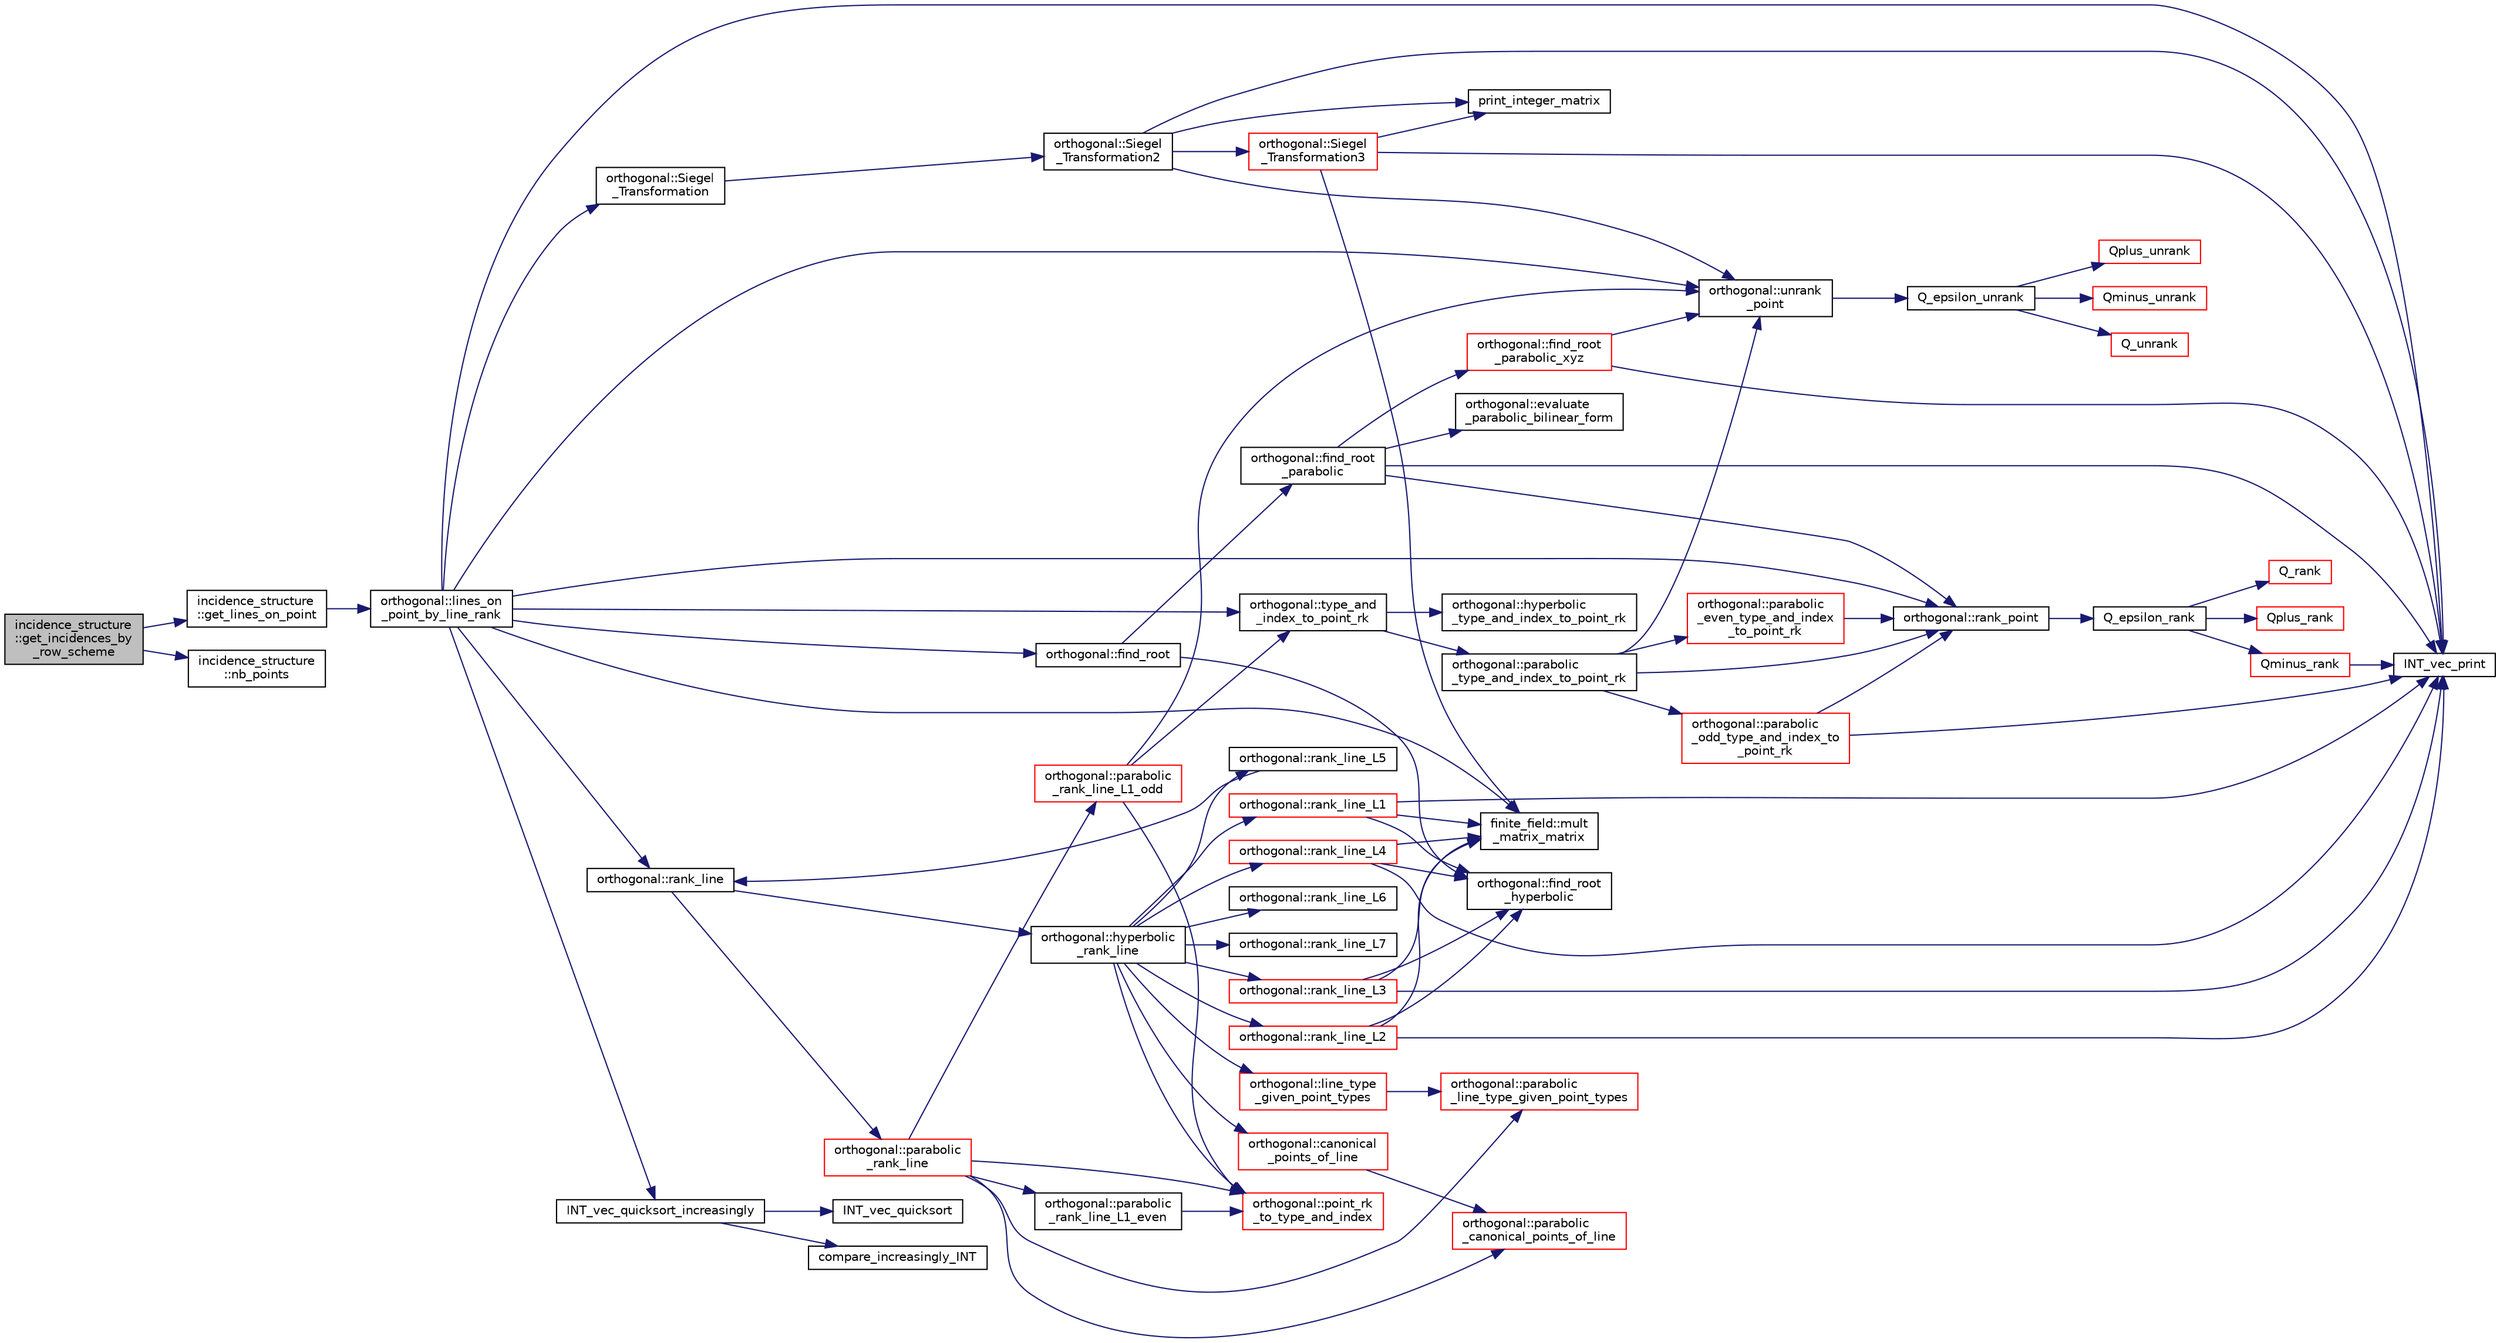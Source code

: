 digraph "incidence_structure::get_incidences_by_row_scheme"
{
  edge [fontname="Helvetica",fontsize="10",labelfontname="Helvetica",labelfontsize="10"];
  node [fontname="Helvetica",fontsize="10",shape=record];
  rankdir="LR";
  Node3803 [label="incidence_structure\l::get_incidences_by\l_row_scheme",height=0.2,width=0.4,color="black", fillcolor="grey75", style="filled", fontcolor="black"];
  Node3803 -> Node3804 [color="midnightblue",fontsize="10",style="solid",fontname="Helvetica"];
  Node3804 [label="incidence_structure\l::get_lines_on_point",height=0.2,width=0.4,color="black", fillcolor="white", style="filled",URL="$da/d8a/classincidence__structure.html#a09148fd9478525b4a65c8e44833d1861"];
  Node3804 -> Node3805 [color="midnightblue",fontsize="10",style="solid",fontname="Helvetica"];
  Node3805 [label="orthogonal::lines_on\l_point_by_line_rank",height=0.2,width=0.4,color="black", fillcolor="white", style="filled",URL="$d7/daa/classorthogonal.html#adc21874b6da3cd3585c704994fb538aa"];
  Node3805 -> Node3806 [color="midnightblue",fontsize="10",style="solid",fontname="Helvetica"];
  Node3806 [label="orthogonal::type_and\l_index_to_point_rk",height=0.2,width=0.4,color="black", fillcolor="white", style="filled",URL="$d7/daa/classorthogonal.html#a319ef460cdfe3247d336c3fb482901eb"];
  Node3806 -> Node3807 [color="midnightblue",fontsize="10",style="solid",fontname="Helvetica"];
  Node3807 [label="orthogonal::hyperbolic\l_type_and_index_to_point_rk",height=0.2,width=0.4,color="black", fillcolor="white", style="filled",URL="$d7/daa/classorthogonal.html#af31cd843ff2e6eb4fe1ba9c49e62d1b8"];
  Node3806 -> Node3808 [color="midnightblue",fontsize="10",style="solid",fontname="Helvetica"];
  Node3808 [label="orthogonal::parabolic\l_type_and_index_to_point_rk",height=0.2,width=0.4,color="black", fillcolor="white", style="filled",URL="$d7/daa/classorthogonal.html#a67c316cf01b382762e6ac372f522d106"];
  Node3808 -> Node3809 [color="midnightblue",fontsize="10",style="solid",fontname="Helvetica"];
  Node3809 [label="orthogonal::unrank\l_point",height=0.2,width=0.4,color="black", fillcolor="white", style="filled",URL="$d7/daa/classorthogonal.html#ab655117100f7c66c19817b84ac5ac0a0"];
  Node3809 -> Node3810 [color="midnightblue",fontsize="10",style="solid",fontname="Helvetica"];
  Node3810 [label="Q_epsilon_unrank",height=0.2,width=0.4,color="black", fillcolor="white", style="filled",URL="$d4/d67/geometry_8h.html#af162c4d30d4a6528299e37551c353e7b"];
  Node3810 -> Node3811 [color="midnightblue",fontsize="10",style="solid",fontname="Helvetica"];
  Node3811 [label="Q_unrank",height=0.2,width=0.4,color="red", fillcolor="white", style="filled",URL="$db/da0/lib_2foundations_2geometry_2orthogonal__points_8_c.html#a6d02923d5b54ef796934e753e6f5b65b"];
  Node3810 -> Node3829 [color="midnightblue",fontsize="10",style="solid",fontname="Helvetica"];
  Node3829 [label="Qplus_unrank",height=0.2,width=0.4,color="red", fillcolor="white", style="filled",URL="$db/da0/lib_2foundations_2geometry_2orthogonal__points_8_c.html#ad50512edd586919700e033744b4a03c8"];
  Node3810 -> Node3830 [color="midnightblue",fontsize="10",style="solid",fontname="Helvetica"];
  Node3830 [label="Qminus_unrank",height=0.2,width=0.4,color="red", fillcolor="white", style="filled",URL="$db/da0/lib_2foundations_2geometry_2orthogonal__points_8_c.html#ac2dd18f435ab479095b836a483c12c7d"];
  Node3808 -> Node3831 [color="midnightblue",fontsize="10",style="solid",fontname="Helvetica"];
  Node3831 [label="orthogonal::rank_point",height=0.2,width=0.4,color="black", fillcolor="white", style="filled",URL="$d7/daa/classorthogonal.html#adb4f1528590a804b3c011a68c9ebf655"];
  Node3831 -> Node3832 [color="midnightblue",fontsize="10",style="solid",fontname="Helvetica"];
  Node3832 [label="Q_epsilon_rank",height=0.2,width=0.4,color="black", fillcolor="white", style="filled",URL="$d4/d67/geometry_8h.html#a0949e1151174e2988aa697cb31942e97"];
  Node3832 -> Node3833 [color="midnightblue",fontsize="10",style="solid",fontname="Helvetica"];
  Node3833 [label="Q_rank",height=0.2,width=0.4,color="red", fillcolor="white", style="filled",URL="$db/da0/lib_2foundations_2geometry_2orthogonal__points_8_c.html#ad2671f4db3224df1e22494b9d946375e"];
  Node3832 -> Node3849 [color="midnightblue",fontsize="10",style="solid",fontname="Helvetica"];
  Node3849 [label="Qplus_rank",height=0.2,width=0.4,color="red", fillcolor="white", style="filled",URL="$db/da0/lib_2foundations_2geometry_2orthogonal__points_8_c.html#aaa1be357d007a845ce2866169d63afb7"];
  Node3832 -> Node3850 [color="midnightblue",fontsize="10",style="solid",fontname="Helvetica"];
  Node3850 [label="Qminus_rank",height=0.2,width=0.4,color="red", fillcolor="white", style="filled",URL="$db/da0/lib_2foundations_2geometry_2orthogonal__points_8_c.html#aec3e3dad3c2c12fa081edab0af2cb91a"];
  Node3850 -> Node3839 [color="midnightblue",fontsize="10",style="solid",fontname="Helvetica"];
  Node3839 [label="INT_vec_print",height=0.2,width=0.4,color="black", fillcolor="white", style="filled",URL="$df/dbf/sajeeb_8_c.html#a79a5901af0b47dd0d694109543c027fe"];
  Node3808 -> Node3852 [color="midnightblue",fontsize="10",style="solid",fontname="Helvetica"];
  Node3852 [label="orthogonal::parabolic\l_even_type_and_index\l_to_point_rk",height=0.2,width=0.4,color="red", fillcolor="white", style="filled",URL="$d7/daa/classorthogonal.html#af43894039e8c5a8039f52b93dfa3ff77"];
  Node3852 -> Node3831 [color="midnightblue",fontsize="10",style="solid",fontname="Helvetica"];
  Node3808 -> Node3865 [color="midnightblue",fontsize="10",style="solid",fontname="Helvetica"];
  Node3865 [label="orthogonal::parabolic\l_odd_type_and_index_to\l_point_rk",height=0.2,width=0.4,color="red", fillcolor="white", style="filled",URL="$d7/daa/classorthogonal.html#aac70113614b52601e38b3ce8cbffbc9a"];
  Node3865 -> Node3839 [color="midnightblue",fontsize="10",style="solid",fontname="Helvetica"];
  Node3865 -> Node3831 [color="midnightblue",fontsize="10",style="solid",fontname="Helvetica"];
  Node3805 -> Node3809 [color="midnightblue",fontsize="10",style="solid",fontname="Helvetica"];
  Node3805 -> Node3869 [color="midnightblue",fontsize="10",style="solid",fontname="Helvetica"];
  Node3869 [label="orthogonal::find_root",height=0.2,width=0.4,color="black", fillcolor="white", style="filled",URL="$d7/daa/classorthogonal.html#a7cad6e763a1f49ab5e372a26f5cdf247"];
  Node3869 -> Node3870 [color="midnightblue",fontsize="10",style="solid",fontname="Helvetica"];
  Node3870 [label="orthogonal::find_root\l_hyperbolic",height=0.2,width=0.4,color="black", fillcolor="white", style="filled",URL="$d7/daa/classorthogonal.html#a4cb66d7aec283cd032a99cb9b2b9992d"];
  Node3869 -> Node3871 [color="midnightblue",fontsize="10",style="solid",fontname="Helvetica"];
  Node3871 [label="orthogonal::find_root\l_parabolic",height=0.2,width=0.4,color="black", fillcolor="white", style="filled",URL="$d7/daa/classorthogonal.html#a2e4453bb31692707f8a9e8b660b2e136"];
  Node3871 -> Node3872 [color="midnightblue",fontsize="10",style="solid",fontname="Helvetica"];
  Node3872 [label="orthogonal::find_root\l_parabolic_xyz",height=0.2,width=0.4,color="red", fillcolor="white", style="filled",URL="$d7/daa/classorthogonal.html#a17dba83065c664a7d174c4693e87493b"];
  Node3872 -> Node3809 [color="midnightblue",fontsize="10",style="solid",fontname="Helvetica"];
  Node3872 -> Node3839 [color="midnightblue",fontsize="10",style="solid",fontname="Helvetica"];
  Node3871 -> Node3839 [color="midnightblue",fontsize="10",style="solid",fontname="Helvetica"];
  Node3871 -> Node3873 [color="midnightblue",fontsize="10",style="solid",fontname="Helvetica"];
  Node3873 [label="orthogonal::evaluate\l_parabolic_bilinear_form",height=0.2,width=0.4,color="black", fillcolor="white", style="filled",URL="$d7/daa/classorthogonal.html#a8ee79da4c853cd384a0028cbebbbe0ee"];
  Node3871 -> Node3831 [color="midnightblue",fontsize="10",style="solid",fontname="Helvetica"];
  Node3805 -> Node3874 [color="midnightblue",fontsize="10",style="solid",fontname="Helvetica"];
  Node3874 [label="orthogonal::Siegel\l_Transformation",height=0.2,width=0.4,color="black", fillcolor="white", style="filled",URL="$d7/daa/classorthogonal.html#a27258e68c99323ac8de66fedbe565a3d"];
  Node3874 -> Node3875 [color="midnightblue",fontsize="10",style="solid",fontname="Helvetica"];
  Node3875 [label="orthogonal::Siegel\l_Transformation2",height=0.2,width=0.4,color="black", fillcolor="white", style="filled",URL="$d7/daa/classorthogonal.html#aaf1945ebd71495f1b362e5091d4b30ec"];
  Node3875 -> Node3809 [color="midnightblue",fontsize="10",style="solid",fontname="Helvetica"];
  Node3875 -> Node3839 [color="midnightblue",fontsize="10",style="solid",fontname="Helvetica"];
  Node3875 -> Node3876 [color="midnightblue",fontsize="10",style="solid",fontname="Helvetica"];
  Node3876 [label="orthogonal::Siegel\l_Transformation3",height=0.2,width=0.4,color="red", fillcolor="white", style="filled",URL="$d7/daa/classorthogonal.html#ac9129abf3f825e8c7d5591d1ba116ac7"];
  Node3876 -> Node3839 [color="midnightblue",fontsize="10",style="solid",fontname="Helvetica"];
  Node3876 -> Node3881 [color="midnightblue",fontsize="10",style="solid",fontname="Helvetica"];
  Node3881 [label="print_integer_matrix",height=0.2,width=0.4,color="black", fillcolor="white", style="filled",URL="$d5/db4/io__and__os_8h.html#ab4d187a9b89a64102b971201b789b653"];
  Node3876 -> Node3883 [color="midnightblue",fontsize="10",style="solid",fontname="Helvetica"];
  Node3883 [label="finite_field::mult\l_matrix_matrix",height=0.2,width=0.4,color="black", fillcolor="white", style="filled",URL="$df/d5a/classfinite__field.html#a5e28706b815838d0ec34de1fa74bc3c4"];
  Node3875 -> Node3881 [color="midnightblue",fontsize="10",style="solid",fontname="Helvetica"];
  Node3805 -> Node3883 [color="midnightblue",fontsize="10",style="solid",fontname="Helvetica"];
  Node3805 -> Node3831 [color="midnightblue",fontsize="10",style="solid",fontname="Helvetica"];
  Node3805 -> Node3897 [color="midnightblue",fontsize="10",style="solid",fontname="Helvetica"];
  Node3897 [label="orthogonal::rank_line",height=0.2,width=0.4,color="black", fillcolor="white", style="filled",URL="$d7/daa/classorthogonal.html#a5e1b5a3eb76840f425e71f25dabcd470"];
  Node3897 -> Node3898 [color="midnightblue",fontsize="10",style="solid",fontname="Helvetica"];
  Node3898 [label="orthogonal::hyperbolic\l_rank_line",height=0.2,width=0.4,color="black", fillcolor="white", style="filled",URL="$d7/daa/classorthogonal.html#a2810f9a6851f445b03fdbfe2a888e9f5"];
  Node3898 -> Node3899 [color="midnightblue",fontsize="10",style="solid",fontname="Helvetica"];
  Node3899 [label="orthogonal::point_rk\l_to_type_and_index",height=0.2,width=0.4,color="red", fillcolor="white", style="filled",URL="$d7/daa/classorthogonal.html#a5419c9c6b60c81e6e66f3606e7ad1815"];
  Node3898 -> Node3912 [color="midnightblue",fontsize="10",style="solid",fontname="Helvetica"];
  Node3912 [label="orthogonal::line_type\l_given_point_types",height=0.2,width=0.4,color="red", fillcolor="white", style="filled",URL="$d7/daa/classorthogonal.html#abffd6b3e0d545fbe7799a2e2c1038aba"];
  Node3912 -> Node3920 [color="midnightblue",fontsize="10",style="solid",fontname="Helvetica"];
  Node3920 [label="orthogonal::parabolic\l_line_type_given_point_types",height=0.2,width=0.4,color="red", fillcolor="white", style="filled",URL="$d7/daa/classorthogonal.html#af1894e9b4951ea3b58fafaec8e1314d4"];
  Node3898 -> Node3929 [color="midnightblue",fontsize="10",style="solid",fontname="Helvetica"];
  Node3929 [label="orthogonal::canonical\l_points_of_line",height=0.2,width=0.4,color="red", fillcolor="white", style="filled",URL="$d7/daa/classorthogonal.html#a561d7c5426dcdb221a961ab2f0d89ae4"];
  Node3929 -> Node3938 [color="midnightblue",fontsize="10",style="solid",fontname="Helvetica"];
  Node3938 [label="orthogonal::parabolic\l_canonical_points_of_line",height=0.2,width=0.4,color="red", fillcolor="white", style="filled",URL="$d7/daa/classorthogonal.html#a7f1b4034dcfc0c22f06242b179466594"];
  Node3898 -> Node3944 [color="midnightblue",fontsize="10",style="solid",fontname="Helvetica"];
  Node3944 [label="orthogonal::rank_line_L1",height=0.2,width=0.4,color="red", fillcolor="white", style="filled",URL="$d7/daa/classorthogonal.html#a2d89d504dee5256f035591c1cb64e129"];
  Node3944 -> Node3839 [color="midnightblue",fontsize="10",style="solid",fontname="Helvetica"];
  Node3944 -> Node3870 [color="midnightblue",fontsize="10",style="solid",fontname="Helvetica"];
  Node3944 -> Node3883 [color="midnightblue",fontsize="10",style="solid",fontname="Helvetica"];
  Node3898 -> Node3946 [color="midnightblue",fontsize="10",style="solid",fontname="Helvetica"];
  Node3946 [label="orthogonal::rank_line_L2",height=0.2,width=0.4,color="red", fillcolor="white", style="filled",URL="$d7/daa/classorthogonal.html#abd9adb280933c973c9288e2764f72256"];
  Node3946 -> Node3839 [color="midnightblue",fontsize="10",style="solid",fontname="Helvetica"];
  Node3946 -> Node3870 [color="midnightblue",fontsize="10",style="solid",fontname="Helvetica"];
  Node3946 -> Node3883 [color="midnightblue",fontsize="10",style="solid",fontname="Helvetica"];
  Node3898 -> Node3947 [color="midnightblue",fontsize="10",style="solid",fontname="Helvetica"];
  Node3947 [label="orthogonal::rank_line_L3",height=0.2,width=0.4,color="red", fillcolor="white", style="filled",URL="$d7/daa/classorthogonal.html#a45ebd133d98a13f8c10e1ff0310874a9"];
  Node3947 -> Node3839 [color="midnightblue",fontsize="10",style="solid",fontname="Helvetica"];
  Node3947 -> Node3870 [color="midnightblue",fontsize="10",style="solid",fontname="Helvetica"];
  Node3947 -> Node3883 [color="midnightblue",fontsize="10",style="solid",fontname="Helvetica"];
  Node3898 -> Node3948 [color="midnightblue",fontsize="10",style="solid",fontname="Helvetica"];
  Node3948 [label="orthogonal::rank_line_L4",height=0.2,width=0.4,color="red", fillcolor="white", style="filled",URL="$d7/daa/classorthogonal.html#a80dc34bc12588a8b6e70cf00cd9558a6"];
  Node3948 -> Node3839 [color="midnightblue",fontsize="10",style="solid",fontname="Helvetica"];
  Node3948 -> Node3870 [color="midnightblue",fontsize="10",style="solid",fontname="Helvetica"];
  Node3948 -> Node3883 [color="midnightblue",fontsize="10",style="solid",fontname="Helvetica"];
  Node3898 -> Node3949 [color="midnightblue",fontsize="10",style="solid",fontname="Helvetica"];
  Node3949 [label="orthogonal::rank_line_L5",height=0.2,width=0.4,color="black", fillcolor="white", style="filled",URL="$d7/daa/classorthogonal.html#a80bcc065004ef76b70cef437fff6f54c"];
  Node3949 -> Node3897 [color="midnightblue",fontsize="10",style="solid",fontname="Helvetica"];
  Node3898 -> Node3950 [color="midnightblue",fontsize="10",style="solid",fontname="Helvetica"];
  Node3950 [label="orthogonal::rank_line_L6",height=0.2,width=0.4,color="black", fillcolor="white", style="filled",URL="$d7/daa/classorthogonal.html#aa32bfc8e78ece724ecbc703e94288a14"];
  Node3898 -> Node3951 [color="midnightblue",fontsize="10",style="solid",fontname="Helvetica"];
  Node3951 [label="orthogonal::rank_line_L7",height=0.2,width=0.4,color="black", fillcolor="white", style="filled",URL="$d7/daa/classorthogonal.html#aea60e6f3746fe39f8d321bc51f67fa3e"];
  Node3897 -> Node3952 [color="midnightblue",fontsize="10",style="solid",fontname="Helvetica"];
  Node3952 [label="orthogonal::parabolic\l_rank_line",height=0.2,width=0.4,color="red", fillcolor="white", style="filled",URL="$d7/daa/classorthogonal.html#a7df334ceca90bc5b90c56354dbaf45c9"];
  Node3952 -> Node3899 [color="midnightblue",fontsize="10",style="solid",fontname="Helvetica"];
  Node3952 -> Node3920 [color="midnightblue",fontsize="10",style="solid",fontname="Helvetica"];
  Node3952 -> Node3938 [color="midnightblue",fontsize="10",style="solid",fontname="Helvetica"];
  Node3952 -> Node3953 [color="midnightblue",fontsize="10",style="solid",fontname="Helvetica"];
  Node3953 [label="orthogonal::parabolic\l_rank_line_L1_even",height=0.2,width=0.4,color="black", fillcolor="white", style="filled",URL="$d7/daa/classorthogonal.html#a7f055ba3f318499430444e583ed03ee3"];
  Node3953 -> Node3899 [color="midnightblue",fontsize="10",style="solid",fontname="Helvetica"];
  Node3952 -> Node3954 [color="midnightblue",fontsize="10",style="solid",fontname="Helvetica"];
  Node3954 [label="orthogonal::parabolic\l_rank_line_L1_odd",height=0.2,width=0.4,color="red", fillcolor="white", style="filled",URL="$d7/daa/classorthogonal.html#aab93abadf848b0a5d72b367f155cd7e4"];
  Node3954 -> Node3806 [color="midnightblue",fontsize="10",style="solid",fontname="Helvetica"];
  Node3954 -> Node3899 [color="midnightblue",fontsize="10",style="solid",fontname="Helvetica"];
  Node3954 -> Node3809 [color="midnightblue",fontsize="10",style="solid",fontname="Helvetica"];
  Node3805 -> Node3974 [color="midnightblue",fontsize="10",style="solid",fontname="Helvetica"];
  Node3974 [label="INT_vec_quicksort_increasingly",height=0.2,width=0.4,color="black", fillcolor="white", style="filled",URL="$d5/de2/foundations_2data__structures_2data__structures_8h.html#a31ccee746bc644f58816c67bc3a0e237"];
  Node3974 -> Node3975 [color="midnightblue",fontsize="10",style="solid",fontname="Helvetica"];
  Node3975 [label="INT_vec_quicksort",height=0.2,width=0.4,color="black", fillcolor="white", style="filled",URL="$d4/dd7/sorting_8_c.html#a06b413b423531ad098e9536031cc91ef"];
  Node3974 -> Node3976 [color="midnightblue",fontsize="10",style="solid",fontname="Helvetica"];
  Node3976 [label="compare_increasingly_INT",height=0.2,width=0.4,color="black", fillcolor="white", style="filled",URL="$d4/dd7/sorting_8_c.html#aa182150f114c64f81fcefcbc6d292790"];
  Node3805 -> Node3839 [color="midnightblue",fontsize="10",style="solid",fontname="Helvetica"];
  Node3803 -> Node3977 [color="midnightblue",fontsize="10",style="solid",fontname="Helvetica"];
  Node3977 [label="incidence_structure\l::nb_points",height=0.2,width=0.4,color="black", fillcolor="white", style="filled",URL="$da/d8a/classincidence__structure.html#aff5f6bfdc7470e73082ee6faacf0af64"];
}
